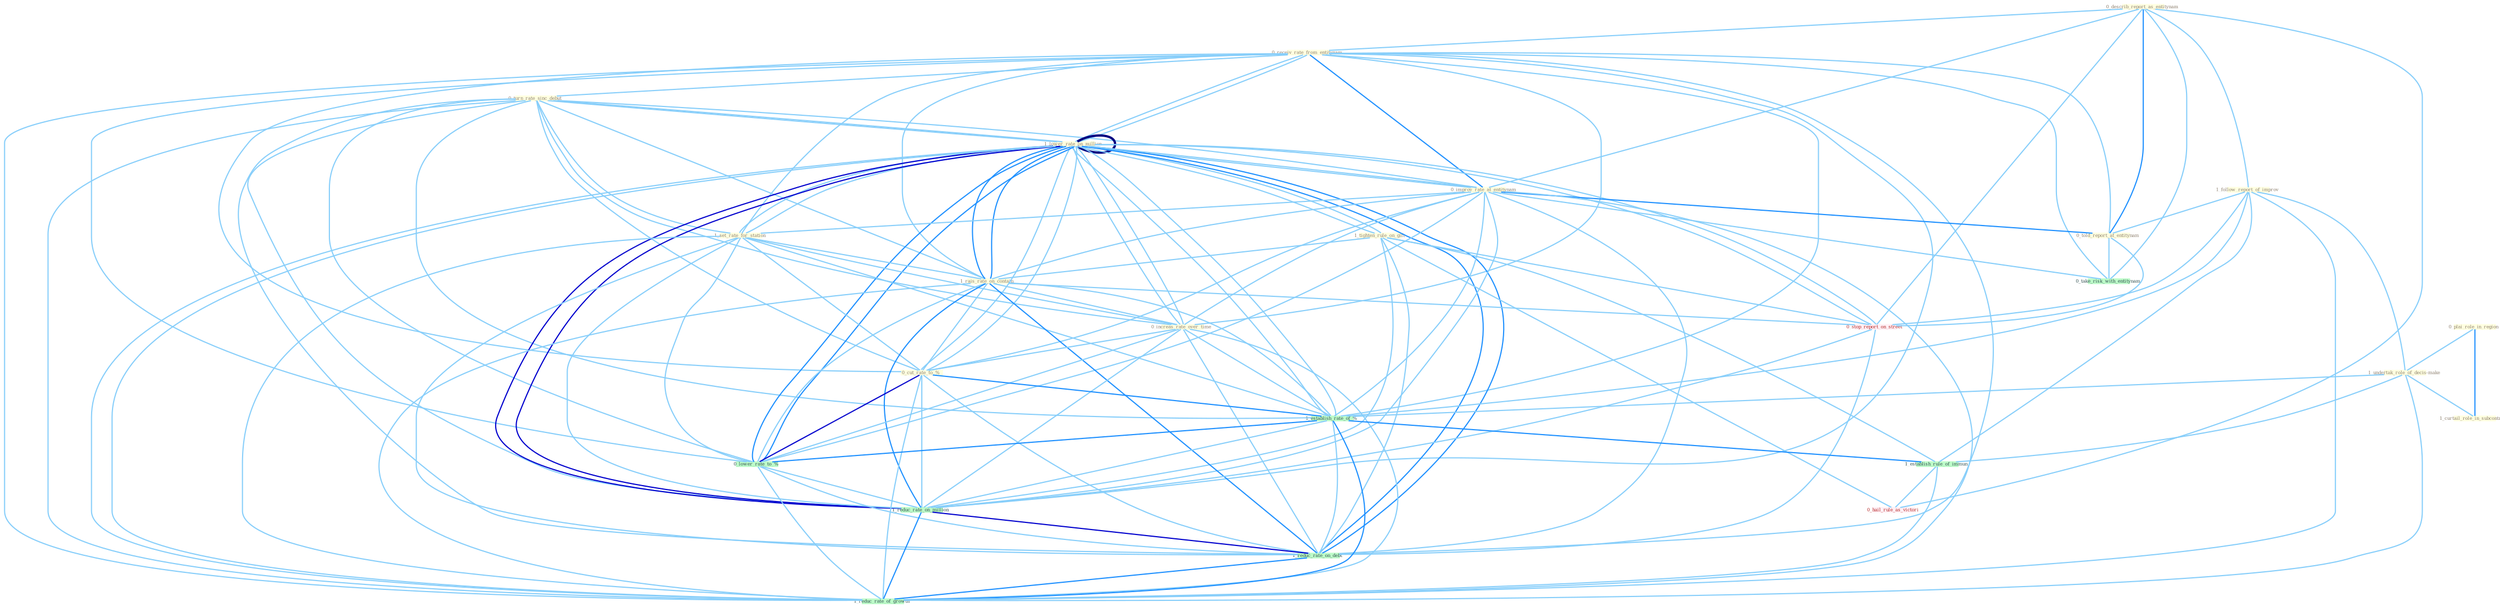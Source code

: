 Graph G{ 
    node
    [shape=polygon,style=filled,width=.5,height=.06,color="#BDFCC9",fixedsize=true,fontsize=4,
    fontcolor="#2f4f4f"];
    {node
    [color="#ffffe0", fontcolor="#8b7d6b"] "0_describ_report_as_entitynam " "0_plai_role_in_region " "0_receiv_rate_from_entitynam " "0_turn_rate_sinc_debut " "1_lower_rate_on_million " "0_improv_rate_at_entitynam " "1_follow_report_of_improv " "1_lower_rate_on_million " "1_undertak_role_of_decis-make " "1_tighten_rule_on_gift " "0_told_report_at_entitynam " "1_set_rate_for_station " "1_curtail_role_in_subcontract " "1_rais_rate_on_contain " "0_increas_rate_over_time " "0_cut_rate_to_% "}
{node [color="#fff0f5", fontcolor="#b22222"] "0_stop_report_on_street " "0_hail_rule_as_victori "}
edge [color="#B0E2FF"];

	"0_describ_report_as_entitynam " -- "0_receiv_rate_from_entitynam " [w="1", color="#87cefa" ];
	"0_describ_report_as_entitynam " -- "0_improv_rate_at_entitynam " [w="1", color="#87cefa" ];
	"0_describ_report_as_entitynam " -- "1_follow_report_of_improv " [w="1", color="#87cefa" ];
	"0_describ_report_as_entitynam " -- "0_told_report_at_entitynam " [w="2", color="#1e90ff" , len=0.8];
	"0_describ_report_as_entitynam " -- "0_stop_report_on_street " [w="1", color="#87cefa" ];
	"0_describ_report_as_entitynam " -- "0_hail_rule_as_victori " [w="1", color="#87cefa" ];
	"0_describ_report_as_entitynam " -- "0_take_risk_with_entitynam " [w="1", color="#87cefa" ];
	"0_plai_role_in_region " -- "1_undertak_role_of_decis-make " [w="1", color="#87cefa" ];
	"0_plai_role_in_region " -- "1_curtail_role_in_subcontract " [w="2", color="#1e90ff" , len=0.8];
	"0_receiv_rate_from_entitynam " -- "0_turn_rate_sinc_debut " [w="1", color="#87cefa" ];
	"0_receiv_rate_from_entitynam " -- "1_lower_rate_on_million " [w="1", color="#87cefa" ];
	"0_receiv_rate_from_entitynam " -- "0_improv_rate_at_entitynam " [w="2", color="#1e90ff" , len=0.8];
	"0_receiv_rate_from_entitynam " -- "1_lower_rate_on_million " [w="1", color="#87cefa" ];
	"0_receiv_rate_from_entitynam " -- "0_told_report_at_entitynam " [w="1", color="#87cefa" ];
	"0_receiv_rate_from_entitynam " -- "1_set_rate_for_station " [w="1", color="#87cefa" ];
	"0_receiv_rate_from_entitynam " -- "1_rais_rate_on_contain " [w="1", color="#87cefa" ];
	"0_receiv_rate_from_entitynam " -- "0_increas_rate_over_time " [w="1", color="#87cefa" ];
	"0_receiv_rate_from_entitynam " -- "0_cut_rate_to_% " [w="1", color="#87cefa" ];
	"0_receiv_rate_from_entitynam " -- "1_establish_rate_of_% " [w="1", color="#87cefa" ];
	"0_receiv_rate_from_entitynam " -- "0_lower_rate_to_% " [w="1", color="#87cefa" ];
	"0_receiv_rate_from_entitynam " -- "1_reduc_rate_on_million " [w="1", color="#87cefa" ];
	"0_receiv_rate_from_entitynam " -- "0_take_risk_with_entitynam " [w="1", color="#87cefa" ];
	"0_receiv_rate_from_entitynam " -- "1_reduc_rate_on_debt " [w="1", color="#87cefa" ];
	"0_receiv_rate_from_entitynam " -- "1_reduc_rate_of_growth " [w="1", color="#87cefa" ];
	"0_turn_rate_sinc_debut " -- "1_lower_rate_on_million " [w="1", color="#87cefa" ];
	"0_turn_rate_sinc_debut " -- "0_improv_rate_at_entitynam " [w="1", color="#87cefa" ];
	"0_turn_rate_sinc_debut " -- "1_lower_rate_on_million " [w="1", color="#87cefa" ];
	"0_turn_rate_sinc_debut " -- "1_set_rate_for_station " [w="1", color="#87cefa" ];
	"0_turn_rate_sinc_debut " -- "1_rais_rate_on_contain " [w="1", color="#87cefa" ];
	"0_turn_rate_sinc_debut " -- "0_increas_rate_over_time " [w="1", color="#87cefa" ];
	"0_turn_rate_sinc_debut " -- "0_cut_rate_to_% " [w="1", color="#87cefa" ];
	"0_turn_rate_sinc_debut " -- "1_establish_rate_of_% " [w="1", color="#87cefa" ];
	"0_turn_rate_sinc_debut " -- "0_lower_rate_to_% " [w="1", color="#87cefa" ];
	"0_turn_rate_sinc_debut " -- "1_reduc_rate_on_million " [w="1", color="#87cefa" ];
	"0_turn_rate_sinc_debut " -- "1_reduc_rate_on_debt " [w="1", color="#87cefa" ];
	"0_turn_rate_sinc_debut " -- "1_reduc_rate_of_growth " [w="1", color="#87cefa" ];
	"1_lower_rate_on_million " -- "0_improv_rate_at_entitynam " [w="1", color="#87cefa" ];
	"1_lower_rate_on_million " -- "1_lower_rate_on_million " [w="4", style=bold, color="#000080", len=0.4];
	"1_lower_rate_on_million " -- "1_tighten_rule_on_gift " [w="1", color="#87cefa" ];
	"1_lower_rate_on_million " -- "1_set_rate_for_station " [w="1", color="#87cefa" ];
	"1_lower_rate_on_million " -- "1_rais_rate_on_contain " [w="2", color="#1e90ff" , len=0.8];
	"1_lower_rate_on_million " -- "0_increas_rate_over_time " [w="1", color="#87cefa" ];
	"1_lower_rate_on_million " -- "0_cut_rate_to_% " [w="1", color="#87cefa" ];
	"1_lower_rate_on_million " -- "1_establish_rate_of_% " [w="1", color="#87cefa" ];
	"1_lower_rate_on_million " -- "0_lower_rate_to_% " [w="2", color="#1e90ff" , len=0.8];
	"1_lower_rate_on_million " -- "0_stop_report_on_street " [w="1", color="#87cefa" ];
	"1_lower_rate_on_million " -- "1_reduc_rate_on_million " [w="3", color="#0000cd" , len=0.6];
	"1_lower_rate_on_million " -- "1_reduc_rate_on_debt " [w="2", color="#1e90ff" , len=0.8];
	"1_lower_rate_on_million " -- "1_reduc_rate_of_growth " [w="1", color="#87cefa" ];
	"0_improv_rate_at_entitynam " -- "1_lower_rate_on_million " [w="1", color="#87cefa" ];
	"0_improv_rate_at_entitynam " -- "0_told_report_at_entitynam " [w="2", color="#1e90ff" , len=0.8];
	"0_improv_rate_at_entitynam " -- "1_set_rate_for_station " [w="1", color="#87cefa" ];
	"0_improv_rate_at_entitynam " -- "1_rais_rate_on_contain " [w="1", color="#87cefa" ];
	"0_improv_rate_at_entitynam " -- "0_increas_rate_over_time " [w="1", color="#87cefa" ];
	"0_improv_rate_at_entitynam " -- "0_cut_rate_to_% " [w="1", color="#87cefa" ];
	"0_improv_rate_at_entitynam " -- "1_establish_rate_of_% " [w="1", color="#87cefa" ];
	"0_improv_rate_at_entitynam " -- "0_lower_rate_to_% " [w="1", color="#87cefa" ];
	"0_improv_rate_at_entitynam " -- "1_reduc_rate_on_million " [w="1", color="#87cefa" ];
	"0_improv_rate_at_entitynam " -- "0_take_risk_with_entitynam " [w="1", color="#87cefa" ];
	"0_improv_rate_at_entitynam " -- "1_reduc_rate_on_debt " [w="1", color="#87cefa" ];
	"0_improv_rate_at_entitynam " -- "1_reduc_rate_of_growth " [w="1", color="#87cefa" ];
	"1_follow_report_of_improv " -- "1_undertak_role_of_decis-make " [w="1", color="#87cefa" ];
	"1_follow_report_of_improv " -- "0_told_report_at_entitynam " [w="1", color="#87cefa" ];
	"1_follow_report_of_improv " -- "1_establish_rate_of_% " [w="1", color="#87cefa" ];
	"1_follow_report_of_improv " -- "1_establish_rule_of_immun " [w="1", color="#87cefa" ];
	"1_follow_report_of_improv " -- "0_stop_report_on_street " [w="1", color="#87cefa" ];
	"1_follow_report_of_improv " -- "1_reduc_rate_of_growth " [w="1", color="#87cefa" ];
	"1_lower_rate_on_million " -- "1_tighten_rule_on_gift " [w="1", color="#87cefa" ];
	"1_lower_rate_on_million " -- "1_set_rate_for_station " [w="1", color="#87cefa" ];
	"1_lower_rate_on_million " -- "1_rais_rate_on_contain " [w="2", color="#1e90ff" , len=0.8];
	"1_lower_rate_on_million " -- "0_increas_rate_over_time " [w="1", color="#87cefa" ];
	"1_lower_rate_on_million " -- "0_cut_rate_to_% " [w="1", color="#87cefa" ];
	"1_lower_rate_on_million " -- "1_establish_rate_of_% " [w="1", color="#87cefa" ];
	"1_lower_rate_on_million " -- "0_lower_rate_to_% " [w="2", color="#1e90ff" , len=0.8];
	"1_lower_rate_on_million " -- "0_stop_report_on_street " [w="1", color="#87cefa" ];
	"1_lower_rate_on_million " -- "1_reduc_rate_on_million " [w="3", color="#0000cd" , len=0.6];
	"1_lower_rate_on_million " -- "1_reduc_rate_on_debt " [w="2", color="#1e90ff" , len=0.8];
	"1_lower_rate_on_million " -- "1_reduc_rate_of_growth " [w="1", color="#87cefa" ];
	"1_undertak_role_of_decis-make " -- "1_curtail_role_in_subcontract " [w="1", color="#87cefa" ];
	"1_undertak_role_of_decis-make " -- "1_establish_rate_of_% " [w="1", color="#87cefa" ];
	"1_undertak_role_of_decis-make " -- "1_establish_rule_of_immun " [w="1", color="#87cefa" ];
	"1_undertak_role_of_decis-make " -- "1_reduc_rate_of_growth " [w="1", color="#87cefa" ];
	"1_tighten_rule_on_gift " -- "1_rais_rate_on_contain " [w="1", color="#87cefa" ];
	"1_tighten_rule_on_gift " -- "1_establish_rule_of_immun " [w="1", color="#87cefa" ];
	"1_tighten_rule_on_gift " -- "0_stop_report_on_street " [w="1", color="#87cefa" ];
	"1_tighten_rule_on_gift " -- "0_hail_rule_as_victori " [w="1", color="#87cefa" ];
	"1_tighten_rule_on_gift " -- "1_reduc_rate_on_million " [w="1", color="#87cefa" ];
	"1_tighten_rule_on_gift " -- "1_reduc_rate_on_debt " [w="1", color="#87cefa" ];
	"0_told_report_at_entitynam " -- "0_stop_report_on_street " [w="1", color="#87cefa" ];
	"0_told_report_at_entitynam " -- "0_take_risk_with_entitynam " [w="1", color="#87cefa" ];
	"1_set_rate_for_station " -- "1_rais_rate_on_contain " [w="1", color="#87cefa" ];
	"1_set_rate_for_station " -- "0_increas_rate_over_time " [w="1", color="#87cefa" ];
	"1_set_rate_for_station " -- "0_cut_rate_to_% " [w="1", color="#87cefa" ];
	"1_set_rate_for_station " -- "1_establish_rate_of_% " [w="1", color="#87cefa" ];
	"1_set_rate_for_station " -- "0_lower_rate_to_% " [w="1", color="#87cefa" ];
	"1_set_rate_for_station " -- "1_reduc_rate_on_million " [w="1", color="#87cefa" ];
	"1_set_rate_for_station " -- "1_reduc_rate_on_debt " [w="1", color="#87cefa" ];
	"1_set_rate_for_station " -- "1_reduc_rate_of_growth " [w="1", color="#87cefa" ];
	"1_rais_rate_on_contain " -- "0_increas_rate_over_time " [w="1", color="#87cefa" ];
	"1_rais_rate_on_contain " -- "0_cut_rate_to_% " [w="1", color="#87cefa" ];
	"1_rais_rate_on_contain " -- "1_establish_rate_of_% " [w="1", color="#87cefa" ];
	"1_rais_rate_on_contain " -- "0_lower_rate_to_% " [w="1", color="#87cefa" ];
	"1_rais_rate_on_contain " -- "0_stop_report_on_street " [w="1", color="#87cefa" ];
	"1_rais_rate_on_contain " -- "1_reduc_rate_on_million " [w="2", color="#1e90ff" , len=0.8];
	"1_rais_rate_on_contain " -- "1_reduc_rate_on_debt " [w="2", color="#1e90ff" , len=0.8];
	"1_rais_rate_on_contain " -- "1_reduc_rate_of_growth " [w="1", color="#87cefa" ];
	"0_increas_rate_over_time " -- "0_cut_rate_to_% " [w="1", color="#87cefa" ];
	"0_increas_rate_over_time " -- "1_establish_rate_of_% " [w="1", color="#87cefa" ];
	"0_increas_rate_over_time " -- "0_lower_rate_to_% " [w="1", color="#87cefa" ];
	"0_increas_rate_over_time " -- "1_reduc_rate_on_million " [w="1", color="#87cefa" ];
	"0_increas_rate_over_time " -- "1_reduc_rate_on_debt " [w="1", color="#87cefa" ];
	"0_increas_rate_over_time " -- "1_reduc_rate_of_growth " [w="1", color="#87cefa" ];
	"0_cut_rate_to_% " -- "1_establish_rate_of_% " [w="2", color="#1e90ff" , len=0.8];
	"0_cut_rate_to_% " -- "0_lower_rate_to_% " [w="3", color="#0000cd" , len=0.6];
	"0_cut_rate_to_% " -- "1_reduc_rate_on_million " [w="1", color="#87cefa" ];
	"0_cut_rate_to_% " -- "1_reduc_rate_on_debt " [w="1", color="#87cefa" ];
	"0_cut_rate_to_% " -- "1_reduc_rate_of_growth " [w="1", color="#87cefa" ];
	"1_establish_rate_of_% " -- "0_lower_rate_to_% " [w="2", color="#1e90ff" , len=0.8];
	"1_establish_rate_of_% " -- "1_establish_rule_of_immun " [w="2", color="#1e90ff" , len=0.8];
	"1_establish_rate_of_% " -- "1_reduc_rate_on_million " [w="1", color="#87cefa" ];
	"1_establish_rate_of_% " -- "1_reduc_rate_on_debt " [w="1", color="#87cefa" ];
	"1_establish_rate_of_% " -- "1_reduc_rate_of_growth " [w="2", color="#1e90ff" , len=0.8];
	"0_lower_rate_to_% " -- "1_reduc_rate_on_million " [w="1", color="#87cefa" ];
	"0_lower_rate_to_% " -- "1_reduc_rate_on_debt " [w="1", color="#87cefa" ];
	"0_lower_rate_to_% " -- "1_reduc_rate_of_growth " [w="1", color="#87cefa" ];
	"1_establish_rule_of_immun " -- "0_hail_rule_as_victori " [w="1", color="#87cefa" ];
	"1_establish_rule_of_immun " -- "1_reduc_rate_of_growth " [w="1", color="#87cefa" ];
	"0_stop_report_on_street " -- "1_reduc_rate_on_million " [w="1", color="#87cefa" ];
	"0_stop_report_on_street " -- "1_reduc_rate_on_debt " [w="1", color="#87cefa" ];
	"1_reduc_rate_on_million " -- "1_reduc_rate_on_debt " [w="3", color="#0000cd" , len=0.6];
	"1_reduc_rate_on_million " -- "1_reduc_rate_of_growth " [w="2", color="#1e90ff" , len=0.8];
	"1_reduc_rate_on_debt " -- "1_reduc_rate_of_growth " [w="2", color="#1e90ff" , len=0.8];
}